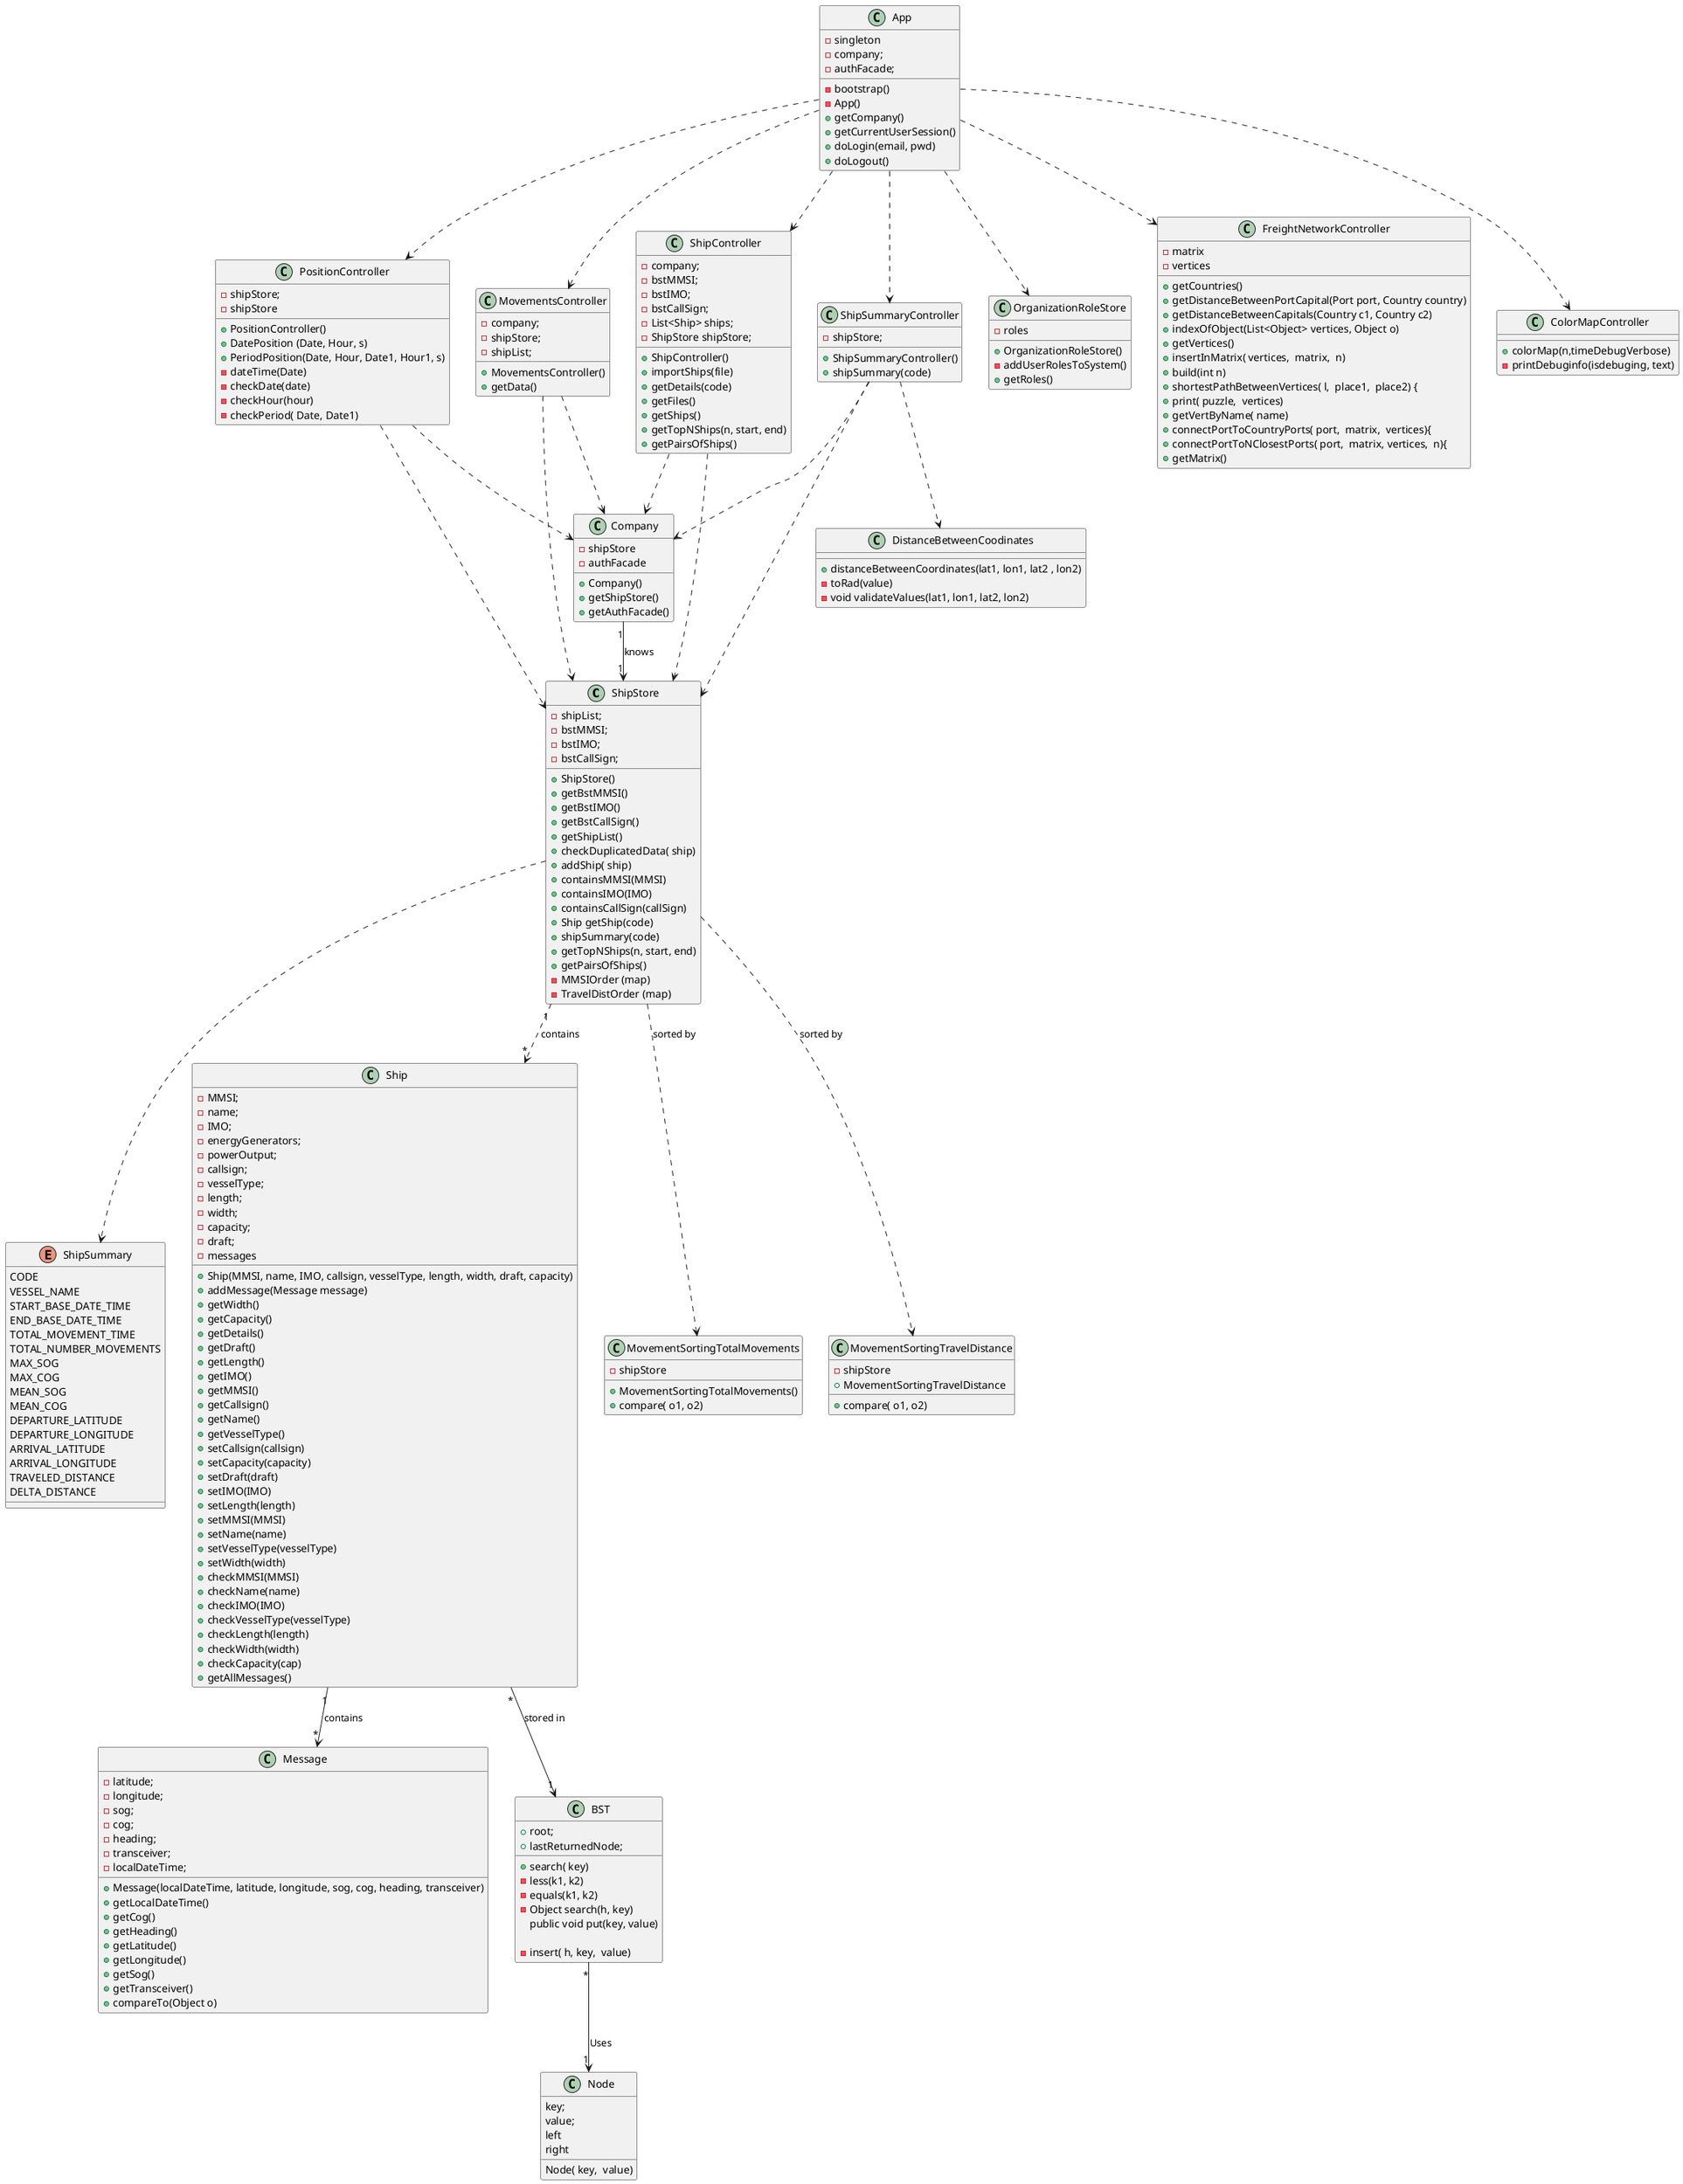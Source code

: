 @startuml
'https://plantuml.com/class-diagram



class ShipStore{
-shipList;
    -bstMMSI;
    -bstIMO;
    -bstCallSign;
 + ShipStore()
  + getBstMMSI()
  + getBstIMO()
   + getBstCallSign()
    + getShipList()
     + checkDuplicatedData( ship)
     + addShip( ship)
     + containsMMSI(MMSI)
      + containsIMO(IMO)
       + containsCallSign(callSign)
       + Ship getShip(code)
       + shipSummary(code)
    +  getTopNShips(n, start, end)
    + getPairsOfShips()
     -MMSIOrder (map)
     - TravelDistOrder (map)
}
enum ShipSummary {
 CODE
 VESSEL_NAME
 START_BASE_DATE_TIME
 END_BASE_DATE_TIME
 TOTAL_MOVEMENT_TIME
    TOTAL_NUMBER_MOVEMENTS
    MAX_SOG
    MAX_COG
    MEAN_SOG
    MEAN_COG
    DEPARTURE_LATITUDE
    DEPARTURE_LONGITUDE
    ARRIVAL_LATITUDE
    ARRIVAL_LONGITUDE
    TRAVELED_DISTANCE
    DELTA_DISTANCE
}
class App{
-bootstrap()
- singleton
- company;
- authFacade;
-App()
+  getCompany()
+  getCurrentUserSession()
 + doLogin(email, pwd)
 + doLogout()
}
class MovementsController {
+ MovementsController()
+ getData()
-company;
    - shipStore;
    - shipList;

}
class PositionController {
- shipStore;
 - shipStore
 + PositionController()
 + DatePosition (Date, Hour, s)
 + PeriodPosition(Date, Hour, Date1, Hour1, s)
 - dateTime(Date)
 -checkDate(date)
 -checkHour(hour)
 -checkPeriod( Date, Date1)
}
 class ShipController{
 -company;
     -bstMMSI;
     -bstIMO;
     -bstCallSign;
     -List<Ship> ships;
     -ShipStore shipStore;
 + ShipController()
 + importShips(file)
 + getDetails(code)
 + getFiles()
 + getShips()
  + getTopNShips(n, start, end)
 + getPairsOfShips()
 }
 class ShipSummaryController{
  -shipStore;
  + ShipSummaryController()
  + shipSummary(code)

 }
 class Message{

 -latitude;
     -longitude;
     -sog;
     -cog;
     -heading;
     -transceiver;
     -localDateTime;
      + Message(localDateTime, latitude, longitude, sog, cog, heading, transceiver)
 + getLocalDateTime()
 + getCog()
  + getHeading()
  + getLatitude()
  + getLongitude()
  + getSog()
  + getTransceiver()
   + compareTo(Object o)
 }
 class Ship {
     -MMSI;
     -name;
     -IMO;
     -energyGenerators;
     -powerOutput;
     -callsign;
     -vesselType;
     -length;
     -width;
     -capacity;
     -draft;
     -messages
      + Ship(MMSI, name, IMO, callsign, vesselType, length, width, draft, capacity)
     + addMessage(Message message)
     + getWidth()
     + getCapacity()
      + getDetails()
    + getDraft()
    + getLength()
     + getIMO()
      + getMMSI()
      + getCallsign()
     + getName()
     + getVesselType()
      + setCallsign(callsign)
      + setCapacity(capacity)
       + setDraft(draft)
        + setIMO(IMO)
         + setLength(length)
         + setMMSI(MMSI)
         + setName(name)
         + setVesselType(vesselType)
         + setWidth(width)
         + checkMMSI(MMSI)
          + checkName(name)
          + checkIMO(IMO)
           + checkVesselType(vesselType)
            + checkLength(length)
            + checkWidth(width)
             + checkCapacity(cap)
              + getAllMessages()
     }
      class OrganizationRoleStore {
      -roles
       + OrganizationRoleStore()
        -addUserRolesToSystem()
        + getRoles()
      }
      class BST {
      + root;
          + lastReturnedNode;
+  search( key)
-less(k1, k2)
 -equals(k1, k2)
 - Object search(h, key)
 public void put(key, value)

  - insert( h, key,  value)
      }
    class Node {
               key;
               value;
               left
                right
              Node( key,  value)
          }
    class DistanceBetweenCoodinates{
     + distanceBetweenCoordinates(lat1, lon1, lat2 , lon2)
- toRad(value)
- void validateValues(lat1, lon1, lat2, lon2)


    }
     class MovementSortingTotalMovements{
     -shipStore
     +MovementSortingTotalMovements()
      +compare( o1, o2)
      }
      class MovementSortingTravelDistance{

           -shipStore
+MovementSortingTravelDistance
      +compare( o1, o2)


      }
class Company {
-shipStore
-authFacade
+Company()
+getShipStore()
+getAuthFacade()




}
class FreightNetworkController{
-matrix
-vertices
+getCountries()
 + getDistanceBetweenPortCapital(Port port, Country country)
 +  getDistanceBetweenCapitals(Country c1, Country c2)
 +  indexOfObject(List<Object> vertices, Object o)
+ getVertices()
+  insertInMatrix( vertices,  matrix,  n)
+  build(int n)
 +  shortestPathBetweenVertices( l,  place1,  place2) {
 +   print( puzzle,  vertices)
  +  getVertByName( name)
  +  connectPortToCountryPorts( port,  matrix,  vertices){
 +  connectPortToNClosestPorts( port,  matrix, vertices,  n){
   + getMatrix()
}
class ColorMapController{
    +colorMap(n,timeDebugVerbose)
    - printDebuginfo(isdebuging, text)
}
Ship "1" --> "*" Message: contains
ShipSummaryController ..> ShipStore
ShipController ..> ShipStore
PositionController ..> ShipStore
MovementsController ..> ShipStore
ShipStore ..> ShipSummary
Ship "*" --> "1" BST : stored in
ShipSummaryController ..> Company
ShipController ..> Company
PositionController ..> Company
MovementsController ..> Company
Company "1" --> "1" ShipStore : knows
ShipStore"1" ..> "*" Ship: contains
ShipSummaryController ..> DistanceBetweenCoodinates
BST "*" --> "1" Node : Uses
ShipStore ..> MovementSortingTotalMovements : sorted by
ShipStore ..> MovementSortingTravelDistance : sorted by
App ..> ShipController
App ..> OrganizationRoleStore
App ..> PositionController
App ..> MovementsController
App ..> ShipSummaryController
App  ..>ColorMapController
App ..> FreightNetworkController




@enduml